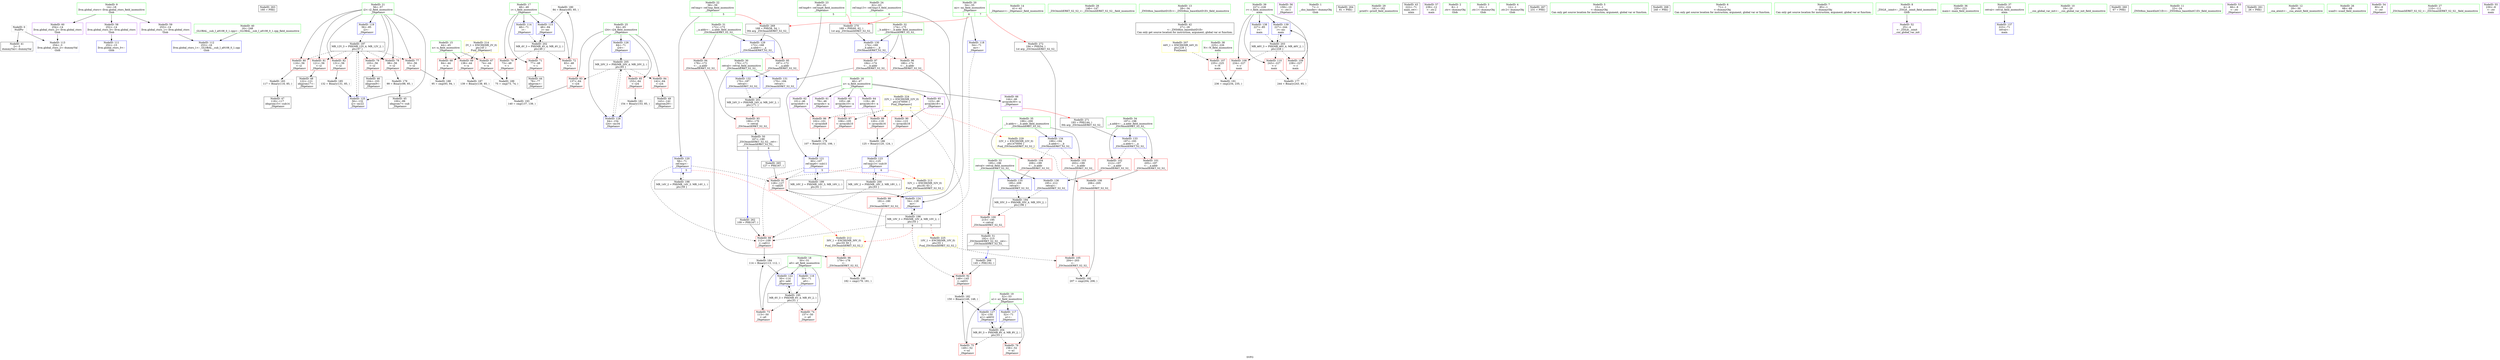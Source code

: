 digraph "SVFG" {
	label="SVFG";

	Node0x556858c9f120 [shape=record,color=grey,label="{NodeID: 0\nNullPtr}"];
	Node0x556858c9f120 -> Node0x556858cb8020[style=solid];
	Node0x556858c9f120 -> Node0x556858cb9460[style=solid];
	Node0x556858cddf40 [shape=record,color=black,label="{NodeID: 263\n160 = PHI()\n}"];
	Node0x556858cc1820 [shape=record,color=grey,label="{NodeID: 180\n84 = Binary(83, 85, )\n}"];
	Node0x556858cc1820 -> Node0x556858cbde00[style=solid];
	Node0x556858cb8700 [shape=record,color=red,label="{NodeID: 97\n184\<--174\n\<--__b.addr\n_ZSt3maxIiERKT_S2_S2_\n}"];
	Node0x556858cb8700 -> Node0x556858cbeb00[style=solid];
	Node0x556858cb68e0 [shape=record,color=green,label="{NodeID: 14\n41\<--42\n_Z6getansv\<--_Z6getansv_field_insensitive\n}"];
	Node0x556858cca440 [shape=record,color=black,label="{NodeID: 194\nMR_35V_3 = PHI(MR_35V_4, MR_35V_2, )\npts\{196 \}\n}"];
	Node0x556858cca440 -> Node0x556858cb8970[style=dashed];
	Node0x556858cb9260 [shape=record,color=blue,label="{NodeID: 111\n252\<--15\nllvm.global_ctors_0\<--\nGlob }"];
	Node0x556858cb74d0 [shape=record,color=green,label="{NodeID: 28\n146\<--147\n_ZSt3minIiERKT_S2_S2_\<--_ZSt3minIiERKT_S2_S2__field_insensitive\n}"];
	Node0x556858cbe620 [shape=record,color=blue,label="{NodeID: 125\n56\<--132\ni2\<--inc22\n_Z6getansv\n}"];
	Node0x556858cbe620 -> Node0x556858ccb340[style=dashed];
	Node0x556858cb8120 [shape=record,color=black,label="{NodeID: 42\n27\<--28\n\<--_ZNSt8ios_base4InitD1Ev\nCan only get source location for instruction, argument, global var or function.}"];
	Node0x556858cbf180 [shape=record,color=blue,label="{NodeID: 139\n227\<--244\nr\<--inc\nmain\n}"];
	Node0x556858cbf180 -> Node0x556858ccd140[style=dashed];
	Node0x556858cb9cd0 [shape=record,color=purple,label="{NodeID: 56\n159\<--10\n\<--.str.1\n_Z6getansv\n}"];
	Node0x556858cba8c0 [shape=record,color=red,label="{NodeID: 70\n73\<--48\n\<--i\n_Z6getansv\n}"];
	Node0x556858cba8c0 -> Node0x556858cc25a0[style=solid];
	Node0x556858cbb420 [shape=record,color=red,label="{NodeID: 84\n142\<--64\n\<--i24\n_Z6getansv\n}"];
	Node0x556858cbb420 -> Node0x556858cb9720[style=solid];
	Node0x556858cb5940 [shape=record,color=green,label="{NodeID: 1\n7\<--1\n__dso_handle\<--dummyObj\nGlob }"];
	Node0x556858cde010 [shape=record,color=black,label="{NodeID: 264\n81 = PHI()\n}"];
	Node0x556858cc19a0 [shape=record,color=grey,label="{NodeID: 181\n154 = Binary(153, 85, )\n}"];
	Node0x556858cc19a0 -> Node0x556858cbe890[style=solid];
	Node0x556858cb87d0 [shape=record,color=red,label="{NodeID: 98\n179\<--178\n\<--\n_ZSt3maxIiERKT_S2_S2_\n}"];
	Node0x556858cb87d0 -> Node0x556858cc2720[style=solid];
	Node0x556858cb69e0 [shape=record,color=green,label="{NodeID: 15\n44\<--45\nn\<--n_field_insensitive\n_Z6getansv\n}"];
	Node0x556858cb69e0 -> Node0x556858cba650[style=solid];
	Node0x556858cb69e0 -> Node0x556858cba720[style=solid];
	Node0x556858cb69e0 -> Node0x556858cba7f0[style=solid];
	Node0x556858cca940 [shape=record,color=black,label="{NodeID: 195\nMR_6V_3 = PHI(MR_6V_4, MR_6V_2, )\npts\{51 \}\n}"];
	Node0x556858cca940 -> Node0x556858cbab30[style=dashed];
	Node0x556858cca940 -> Node0x556858cbac00[style=dashed];
	Node0x556858cca940 -> Node0x556858cbe3b0[style=dashed];
	Node0x556858cb9360 [shape=record,color=blue,label="{NodeID: 112\n253\<--16\nllvm.global_ctors_1\<--_GLOBAL__sub_I_a9108_0_1.cpp\nGlob }"];
	Node0x556858cb75d0 [shape=record,color=green,label="{NodeID: 29\n161\<--162\nprintf\<--printf_field_insensitive\n}"];
	Node0x556858cbe6f0 [shape=record,color=blue,label="{NodeID: 126\n64\<--71\ni24\<--\n_Z6getansv\n}"];
	Node0x556858cbe6f0 -> Node0x556858ccdb40[style=dashed];
	Node0x556858cb8220 [shape=record,color=black,label="{NodeID: 43\n222\<--71\nmain_ret\<--\nmain\n}"];
	Node0x556858cb9da0 [shape=record,color=purple,label="{NodeID: 57\n239\<--12\n\<--.str.2\nmain\n}"];
	Node0x556858cba990 [shape=record,color=red,label="{NodeID: 71\n77\<--48\n\<--i\n_Z6getansv\n}"];
	Node0x556858cba990 -> Node0x556858cb82f0[style=solid];
	Node0x556858cbb4f0 [shape=record,color=red,label="{NodeID: 85\n153\<--64\n\<--i24\n_Z6getansv\n}"];
	Node0x556858cbb4f0 -> Node0x556858cc19a0[style=solid];
	Node0x556858cb59d0 [shape=record,color=green,label="{NodeID: 2\n8\<--1\n.str\<--dummyObj\nGlob }"];
	Node0x556858cde0e0 [shape=record,color=black,label="{NodeID: 265\n127 = PHI(167, )\n}"];
	Node0x556858cde0e0 -> Node0x556858cbb9d0[style=solid];
	Node0x556858cc1b20 [shape=record,color=grey,label="{NodeID: 182\n150 = Binary(149, 148, )\n}"];
	Node0x556858cc1b20 -> Node0x556858cbe7c0[style=solid];
	Node0x556858cb88a0 [shape=record,color=red,label="{NodeID: 99\n181\<--180\n\<--\n_ZSt3maxIiERKT_S2_S2_\n}"];
	Node0x556858cb88a0 -> Node0x556858cc2720[style=solid];
	Node0x556858cb6ab0 [shape=record,color=green,label="{NodeID: 16\n46\<--47\na\<--a_field_insensitive\n_Z6getansv\n}"];
	Node0x556858cb6ab0 -> Node0x556858cba170[style=solid];
	Node0x556858cb6ab0 -> Node0x556858cba240[style=solid];
	Node0x556858cb6ab0 -> Node0x556858cba310[style=solid];
	Node0x556858cb6ab0 -> Node0x556858cba3e0[style=solid];
	Node0x556858cb6ab0 -> Node0x556858cba4b0[style=solid];
	Node0x556858cb6ab0 -> Node0x556858cba580[style=solid];
	Node0x556858ccae40 [shape=record,color=black,label="{NodeID: 196\nMR_10V_3 = PHI(MR_10V_4, MR_10V_2, )\npts\{55 \}\n|{|<s4>6|<s5>7}}"];
	Node0x556858ccae40 -> Node0x556858cbb760[style=dashed];
	Node0x556858ccae40 -> Node0x556858cbb9d0[style=dashed];
	Node0x556858ccae40 -> Node0x556858cbbaa0[style=dashed];
	Node0x556858ccae40 -> Node0x556858cbe550[style=dashed];
	Node0x556858ccae40:s4 -> Node0x556858cceff0[style=dashed,color=red];
	Node0x556858ccae40:s5 -> Node0x556858cd0390[style=dashed,color=red];
	Node0x556858cb9460 [shape=record,color=blue, style = dotted,label="{NodeID: 113\n254\<--3\nllvm.global_ctors_2\<--dummyVal\nGlob }"];
	Node0x556858cb76d0 [shape=record,color=green,label="{NodeID: 30\n170\<--171\nretval\<--retval_field_insensitive\n_ZSt3maxIiERKT_S2_S2_\n}"];
	Node0x556858cb76d0 -> Node0x556858cbbb70[style=solid];
	Node0x556858cb76d0 -> Node0x556858cbeb00[style=solid];
	Node0x556858cb76d0 -> Node0x556858cbebd0[style=solid];
	Node0x556858cbe7c0 [shape=record,color=blue,label="{NodeID: 127\n52\<--150\na1\<--add32\n_Z6getansv\n}"];
	Node0x556858cbe7c0 -> Node0x556858ccd640[style=dashed];
	Node0x556858cb82f0 [shape=record,color=black,label="{NodeID: 44\n78\<--77\nidxprom\<--\n_Z6getansv\n}"];
	Node0x556858cd02b0 [shape=record,color=yellow,style=double,label="{NodeID: 224\n22V_1 = ENCHI(MR_22V_0)\npts\{470000 \}\nFun[_Z6getansv]|{|<s5>7}}"];
	Node0x556858cd02b0 -> Node0x556858cbb5c0[style=dashed];
	Node0x556858cd02b0 -> Node0x556858cbb690[style=dashed];
	Node0x556858cd02b0 -> Node0x556858cbb830[style=dashed];
	Node0x556858cd02b0 -> Node0x556858cbb900[style=dashed];
	Node0x556858cd02b0 -> Node0x556858cbbaa0[style=dashed];
	Node0x556858cd02b0:s5 -> Node0x556858cd0740[style=dashed,color=red];
	Node0x556858cb9e70 [shape=record,color=purple,label="{NodeID: 58\n252\<--14\nllvm.global_ctors_0\<--llvm.global_ctors\nGlob }"];
	Node0x556858cb9e70 -> Node0x556858cb9260[style=solid];
	Node0x556858cbaa60 [shape=record,color=red,label="{NodeID: 72\n83\<--48\n\<--i\n_Z6getansv\n}"];
	Node0x556858cbaa60 -> Node0x556858cc1820[style=solid];
	Node0x556858cbb5c0 [shape=record,color=red,label="{NodeID: 86\n102\<--101\n\<--arrayidx8\n_Z6getansv\n}"];
	Node0x556858cbb5c0 -> Node0x556858cc1520[style=solid];
	Node0x556858cb5a60 [shape=record,color=green,label="{NodeID: 3\n10\<--1\n.str.1\<--dummyObj\nGlob }"];
	Node0x556858cde240 [shape=record,color=black,label="{NodeID: 266\n145 = PHI(192, )\n}"];
	Node0x556858cde240 -> Node0x556858cbbaa0[style=solid];
	Node0x556858cc1ca0 [shape=record,color=grey,label="{NodeID: 183\n117 = Binary(116, 85, )\n}"];
	Node0x556858cc1ca0 -> Node0x556858cb8560[style=solid];
	Node0x556858cb8970 [shape=record,color=red,label="{NodeID: 100\n215\<--195\n\<--retval\n_ZSt3minIiERKT_S2_S2_\n}"];
	Node0x556858cb8970 -> Node0x556858cb98c0[style=solid];
	Node0x556858cb6b80 [shape=record,color=green,label="{NodeID: 17\n48\<--49\ni\<--i_field_insensitive\n_Z6getansv\n}"];
	Node0x556858cb6b80 -> Node0x556858cba8c0[style=solid];
	Node0x556858cb6b80 -> Node0x556858cba990[style=solid];
	Node0x556858cb6b80 -> Node0x556858cbaa60[style=solid];
	Node0x556858cb6b80 -> Node0x556858cb9560[style=solid];
	Node0x556858cb6b80 -> Node0x556858cbde00[style=solid];
	Node0x556858ccb340 [shape=record,color=black,label="{NodeID: 197\nMR_12V_3 = PHI(MR_12V_4, MR_12V_2, )\npts\{57 \}\n}"];
	Node0x556858ccb340 -> Node0x556858cbae70[style=dashed];
	Node0x556858ccb340 -> Node0x556858cbaf40[style=dashed];
	Node0x556858ccb340 -> Node0x556858cbb010[style=dashed];
	Node0x556858ccb340 -> Node0x556858cbb0e0[style=dashed];
	Node0x556858ccb340 -> Node0x556858cbb1b0[style=dashed];
	Node0x556858ccb340 -> Node0x556858cbb280[style=dashed];
	Node0x556858ccb340 -> Node0x556858cbe620[style=dashed];
	Node0x556858cb9560 [shape=record,color=blue,label="{NodeID: 114\n48\<--71\ni\<--\n_Z6getansv\n}"];
	Node0x556858cb9560 -> Node0x556858cccc40[style=dashed];
	Node0x556858cb77a0 [shape=record,color=green,label="{NodeID: 31\n172\<--173\n__a.addr\<--__a.addr_field_insensitive\n_ZSt3maxIiERKT_S2_S2_\n}"];
	Node0x556858cb77a0 -> Node0x556858cbbc40[style=solid];
	Node0x556858cb77a0 -> Node0x556858cbbd10[style=solid];
	Node0x556858cb77a0 -> Node0x556858cbe960[style=solid];
	Node0x556858cbe890 [shape=record,color=blue,label="{NodeID: 128\n64\<--154\ni24\<--inc34\n_Z6getansv\n}"];
	Node0x556858cbe890 -> Node0x556858ccdb40[style=dashed];
	Node0x556858cb83c0 [shape=record,color=black,label="{NodeID: 45\n100\<--99\nidxprom7\<--sub\n_Z6getansv\n}"];
	Node0x556858cd0390 [shape=record,color=yellow,style=double,label="{NodeID: 225\n10V_1 = ENCHI(MR_10V_0)\npts\{55 \}\nFun[_ZSt3minIiERKT_S2_S2_]}"];
	Node0x556858cd0390 -> Node0x556858cb8d80[style=dashed];
	Node0x556858cb9f70 [shape=record,color=purple,label="{NodeID: 59\n253\<--14\nllvm.global_ctors_1\<--llvm.global_ctors\nGlob }"];
	Node0x556858cb9f70 -> Node0x556858cb9360[style=solid];
	Node0x556858cbab30 [shape=record,color=red,label="{NodeID: 73\n113\<--50\n\<--a0\n_Z6getansv\n}"];
	Node0x556858cbab30 -> Node0x556858cc1e20[style=solid];
	Node0x556858cbb690 [shape=record,color=red,label="{NodeID: 87\n106\<--105\n\<--arrayidx10\n_Z6getansv\n}"];
	Node0x556858cbb690 -> Node0x556858cc1520[style=solid];
	Node0x556858cb5af0 [shape=record,color=green,label="{NodeID: 4\n12\<--1\n.str.2\<--dummyObj\nGlob }"];
	Node0x556858cde380 [shape=record,color=black,label="{NodeID: 267\n231 = PHI()\n}"];
	Node0x556858cc1e20 [shape=record,color=grey,label="{NodeID: 184\n114 = Binary(113, 112, )\n}"];
	Node0x556858cc1e20 -> Node0x556858cbe3b0[style=solid];
	Node0x556858cb8a40 [shape=record,color=red,label="{NodeID: 101\n205\<--197\n\<--__a.addr\n_ZSt3minIiERKT_S2_S2_\n}"];
	Node0x556858cb8a40 -> Node0x556858cb8e50[style=solid];
	Node0x556858cb6c50 [shape=record,color=green,label="{NodeID: 18\n50\<--51\na0\<--a0_field_insensitive\n_Z6getansv\n}"];
	Node0x556858cb6c50 -> Node0x556858cbab30[style=solid];
	Node0x556858cb6c50 -> Node0x556858cbac00[style=solid];
	Node0x556858cb6c50 -> Node0x556858cbded0[style=solid];
	Node0x556858cb6c50 -> Node0x556858cbe3b0[style=solid];
	Node0x556858ccb840 [shape=record,color=black,label="{NodeID: 198\nMR_14V_2 = PHI(MR_14V_3, MR_14V_1, )\npts\{59 \}\n}"];
	Node0x556858ccb840 -> Node0x556858cbe210[style=dashed];
	Node0x556858cbde00 [shape=record,color=blue,label="{NodeID: 115\n48\<--84\ni\<--inc\n_Z6getansv\n}"];
	Node0x556858cbde00 -> Node0x556858cccc40[style=dashed];
	Node0x556858cb7870 [shape=record,color=green,label="{NodeID: 32\n174\<--175\n__b.addr\<--__b.addr_field_insensitive\n_ZSt3maxIiERKT_S2_S2_\n}"];
	Node0x556858cb7870 -> Node0x556858cb8630[style=solid];
	Node0x556858cb7870 -> Node0x556858cb8700[style=solid];
	Node0x556858cb7870 -> Node0x556858cbea30[style=solid];
	Node0x556858cceff0 [shape=record,color=yellow,style=double,label="{NodeID: 212\n30V_1 = ENCHI(MR_30V_0)\npts\{55 59 \}\nFun[_ZSt3maxIiERKT_S2_S2_]}"];
	Node0x556858cceff0 -> Node0x556858cb87d0[style=dashed];
	Node0x556858cbe960 [shape=record,color=blue,label="{NodeID: 129\n172\<--168\n__a.addr\<--__a\n_ZSt3maxIiERKT_S2_S2_\n}"];
	Node0x556858cbe960 -> Node0x556858cbbc40[style=dashed];
	Node0x556858cbe960 -> Node0x556858cbbd10[style=dashed];
	Node0x556858cb8490 [shape=record,color=black,label="{NodeID: 46\n104\<--103\nidxprom9\<--\n_Z6getansv\n}"];
	Node0x556858cba070 [shape=record,color=purple,label="{NodeID: 60\n254\<--14\nllvm.global_ctors_2\<--llvm.global_ctors\nGlob }"];
	Node0x556858cba070 -> Node0x556858cb9460[style=solid];
	Node0x556858cbac00 [shape=record,color=red,label="{NodeID: 74\n157\<--50\n\<--a0\n_Z6getansv\n}"];
	Node0x556858cbb760 [shape=record,color=red,label="{NodeID: 88\n112\<--109\n\<--call12\n_Z6getansv\n}"];
	Node0x556858cbb760 -> Node0x556858cc1e20[style=solid];
	Node0x556858cb6330 [shape=record,color=green,label="{NodeID: 5\n15\<--1\n\<--dummyObj\nCan only get source location for instruction, argument, global var or function.}"];
	Node0x556858cde450 [shape=record,color=black,label="{NodeID: 268\n240 = PHI()\n}"];
	Node0x556858cc1fa0 [shape=record,color=grey,label="{NodeID: 185\n132 = Binary(131, 85, )\n}"];
	Node0x556858cc1fa0 -> Node0x556858cbe620[style=solid];
	Node0x556858cb8b10 [shape=record,color=red,label="{NodeID: 102\n212\<--197\n\<--__a.addr\n_ZSt3minIiERKT_S2_S2_\n}"];
	Node0x556858cb8b10 -> Node0x556858cbef10[style=solid];
	Node0x556858cb6d20 [shape=record,color=green,label="{NodeID: 19\n52\<--53\na1\<--a1_field_insensitive\n_Z6getansv\n}"];
	Node0x556858cb6d20 -> Node0x556858cbacd0[style=solid];
	Node0x556858cb6d20 -> Node0x556858cbada0[style=solid];
	Node0x556858cb6d20 -> Node0x556858cbdfa0[style=solid];
	Node0x556858cb6d20 -> Node0x556858cbe7c0[style=solid];
	Node0x556858ccbd40 [shape=record,color=black,label="{NodeID: 199\nMR_16V_2 = PHI(MR_16V_3, MR_16V_1, )\npts\{61 \}\n}"];
	Node0x556858ccbd40 -> Node0x556858cbe2e0[style=dashed];
	Node0x556858cbded0 [shape=record,color=blue,label="{NodeID: 116\n50\<--71\na0\<--\n_Z6getansv\n}"];
	Node0x556858cbded0 -> Node0x556858cca940[style=dashed];
	Node0x556858cb7940 [shape=record,color=green,label="{NodeID: 33\n195\<--196\nretval\<--retval_field_insensitive\n_ZSt3minIiERKT_S2_S2_\n}"];
	Node0x556858cb7940 -> Node0x556858cb8970[style=solid];
	Node0x556858cb7940 -> Node0x556858cbee40[style=solid];
	Node0x556858cb7940 -> Node0x556858cbef10[style=solid];
	Node0x556858ccf0d0 [shape=record,color=yellow,style=double,label="{NodeID: 213\n32V_1 = ENCHI(MR_32V_0)\npts\{61 63 \}\nFun[_ZSt3maxIiERKT_S2_S2_]}"];
	Node0x556858ccf0d0 -> Node0x556858cb88a0[style=dashed];
	Node0x556858cbea30 [shape=record,color=blue,label="{NodeID: 130\n174\<--169\n__b.addr\<--__b\n_ZSt3maxIiERKT_S2_S2_\n}"];
	Node0x556858cbea30 -> Node0x556858cb8630[style=dashed];
	Node0x556858cbea30 -> Node0x556858cb8700[style=dashed];
	Node0x556858cb8560 [shape=record,color=black,label="{NodeID: 47\n118\<--117\nidxprom15\<--sub14\n_Z6getansv\n}"];
	Node0x556858cba170 [shape=record,color=purple,label="{NodeID: 61\n79\<--46\narrayidx\<--a\n_Z6getansv\n}"];
	Node0x556858cbacd0 [shape=record,color=red,label="{NodeID: 75\n149\<--52\n\<--a1\n_Z6getansv\n}"];
	Node0x556858cbacd0 -> Node0x556858cc1b20[style=solid];
	Node0x556858cbb830 [shape=record,color=red,label="{NodeID: 89\n120\<--119\n\<--arrayidx16\n_Z6getansv\n}"];
	Node0x556858cbb830 -> Node0x556858cc2120[style=solid];
	Node0x556858cb63c0 [shape=record,color=green,label="{NodeID: 6\n71\<--1\n\<--dummyObj\nCan only get source location for instruction, argument, global var or function.}"];
	Node0x556858cde520 [shape=record,color=black,label="{NodeID: 269\n168 = PHI(58, 54, )\n0th arg _ZSt3maxIiERKT_S2_S2_ }"];
	Node0x556858cde520 -> Node0x556858cbe960[style=solid];
	Node0x556858cc2120 [shape=record,color=grey,label="{NodeID: 186\n125 = Binary(120, 124, )\n}"];
	Node0x556858cc2120 -> Node0x556858cbe480[style=solid];
	Node0x556858cb8be0 [shape=record,color=red,label="{NodeID: 103\n203\<--199\n\<--__b.addr\n_ZSt3minIiERKT_S2_S2_\n}"];
	Node0x556858cb8be0 -> Node0x556858cb8d80[style=solid];
	Node0x556858cb6df0 [shape=record,color=green,label="{NodeID: 20\n54\<--55\nmi\<--mi_field_insensitive\n_Z6getansv\n|{|<s2>6|<s3>7}}"];
	Node0x556858cb6df0 -> Node0x556858cbe070[style=solid];
	Node0x556858cb6df0 -> Node0x556858cbe550[style=solid];
	Node0x556858cb6df0:s2 -> Node0x556858cde520[style=solid,color=red];
	Node0x556858cb6df0:s3 -> Node0x556858cdea20[style=solid,color=red];
	Node0x556858ccc240 [shape=record,color=black,label="{NodeID: 200\nMR_18V_2 = PHI(MR_18V_3, MR_18V_1, )\npts\{63 \}\n}"];
	Node0x556858ccc240 -> Node0x556858cbb760[style=dashed];
	Node0x556858ccc240 -> Node0x556858cbe480[style=dashed];
	Node0x556858cbdfa0 [shape=record,color=blue,label="{NodeID: 117\n52\<--71\na1\<--\n_Z6getansv\n}"];
	Node0x556858cbdfa0 -> Node0x556858ccd640[style=dashed];
	Node0x556858cb7a10 [shape=record,color=green,label="{NodeID: 34\n197\<--198\n__a.addr\<--__a.addr_field_insensitive\n_ZSt3minIiERKT_S2_S2_\n}"];
	Node0x556858cb7a10 -> Node0x556858cb8a40[style=solid];
	Node0x556858cb7a10 -> Node0x556858cb8b10[style=solid];
	Node0x556858cb7a10 -> Node0x556858cbeca0[style=solid];
	Node0x556858ccf1b0 [shape=record,color=yellow,style=double,label="{NodeID: 214\n2V_1 = ENCHI(MR_2V_0)\npts\{45 \}\nFun[_Z6getansv]}"];
	Node0x556858ccf1b0 -> Node0x556858cba650[style=dashed];
	Node0x556858ccf1b0 -> Node0x556858cba720[style=dashed];
	Node0x556858ccf1b0 -> Node0x556858cba7f0[style=dashed];
	Node0x556858cbeb00 [shape=record,color=blue,label="{NodeID: 131\n170\<--184\nretval\<--\n_ZSt3maxIiERKT_S2_S2_\n}"];
	Node0x556858cbeb00 -> Node0x556858ccc740[style=dashed];
	Node0x556858cb9650 [shape=record,color=black,label="{NodeID: 48\n122\<--121\nidxprom17\<--\n_Z6getansv\n}"];
	Node0x556858cba240 [shape=record,color=purple,label="{NodeID: 62\n101\<--46\narrayidx8\<--a\n_Z6getansv\n}"];
	Node0x556858cba240 -> Node0x556858cbb5c0[style=solid];
	Node0x556858cbada0 [shape=record,color=red,label="{NodeID: 76\n158\<--52\n\<--a1\n_Z6getansv\n}"];
	Node0x556858cbb900 [shape=record,color=red,label="{NodeID: 90\n124\<--123\n\<--arrayidx18\n_Z6getansv\n}"];
	Node0x556858cbb900 -> Node0x556858cc2120[style=solid];
	Node0x556858cb6450 [shape=record,color=green,label="{NodeID: 7\n85\<--1\n\<--dummyObj\nCan only get source location for instruction, argument, global var or function.}"];
	Node0x556858cde790 [shape=record,color=black,label="{NodeID: 270\n169 = PHI(60, 62, )\n1st arg _ZSt3maxIiERKT_S2_S2_ }"];
	Node0x556858cde790 -> Node0x556858cbea30[style=solid];
	Node0x556858cc22a0 [shape=record,color=grey,label="{NodeID: 187\n139 = Binary(138, 85, )\n}"];
	Node0x556858cc22a0 -> Node0x556858cbc020[style=solid];
	Node0x556858cb8cb0 [shape=record,color=red,label="{NodeID: 104\n209\<--199\n\<--__b.addr\n_ZSt3minIiERKT_S2_S2_\n}"];
	Node0x556858cb8cb0 -> Node0x556858cbee40[style=solid];
	Node0x556858cb6ec0 [shape=record,color=green,label="{NodeID: 21\n56\<--57\ni2\<--i2_field_insensitive\n_Z6getansv\n}"];
	Node0x556858cb6ec0 -> Node0x556858cbae70[style=solid];
	Node0x556858cb6ec0 -> Node0x556858cbaf40[style=solid];
	Node0x556858cb6ec0 -> Node0x556858cbb010[style=solid];
	Node0x556858cb6ec0 -> Node0x556858cbb0e0[style=solid];
	Node0x556858cb6ec0 -> Node0x556858cbb1b0[style=solid];
	Node0x556858cb6ec0 -> Node0x556858cbb280[style=solid];
	Node0x556858cb6ec0 -> Node0x556858cbe140[style=solid];
	Node0x556858cb6ec0 -> Node0x556858cbe620[style=solid];
	Node0x556858ccc740 [shape=record,color=black,label="{NodeID: 201\nMR_24V_3 = PHI(MR_24V_4, MR_24V_2, )\npts\{171 \}\n}"];
	Node0x556858ccc740 -> Node0x556858cbbb70[style=dashed];
	Node0x556858cbe070 [shape=record,color=blue,label="{NodeID: 118\n54\<--71\nmi\<--\n_Z6getansv\n}"];
	Node0x556858cbe070 -> Node0x556858ccae40[style=dashed];
	Node0x556858cb7ae0 [shape=record,color=green,label="{NodeID: 35\n199\<--200\n__b.addr\<--__b.addr_field_insensitive\n_ZSt3minIiERKT_S2_S2_\n}"];
	Node0x556858cb7ae0 -> Node0x556858cb8be0[style=solid];
	Node0x556858cb7ae0 -> Node0x556858cb8cb0[style=solid];
	Node0x556858cb7ae0 -> Node0x556858cbed70[style=solid];
	Node0x556858cbebd0 [shape=record,color=blue,label="{NodeID: 132\n170\<--187\nretval\<--\n_ZSt3maxIiERKT_S2_S2_\n}"];
	Node0x556858cbebd0 -> Node0x556858ccc740[style=dashed];
	Node0x556858cb9720 [shape=record,color=black,label="{NodeID: 49\n143\<--142\nidxprom29\<--\n_Z6getansv\n}"];
	Node0x556858cd0740 [shape=record,color=yellow,style=double,label="{NodeID: 229\n22V_1 = ENCHI(MR_22V_0)\npts\{470000 \}\nFun[_ZSt3minIiERKT_S2_S2_]}"];
	Node0x556858cd0740 -> Node0x556858cb8e50[style=dashed];
	Node0x556858cba310 [shape=record,color=purple,label="{NodeID: 63\n105\<--46\narrayidx10\<--a\n_Z6getansv\n}"];
	Node0x556858cba310 -> Node0x556858cbb690[style=solid];
	Node0x556858cbae70 [shape=record,color=red,label="{NodeID: 77\n93\<--56\n\<--i2\n_Z6getansv\n}"];
	Node0x556858cbae70 -> Node0x556858cc2420[style=solid];
	Node0x556858cbb9d0 [shape=record,color=red,label="{NodeID: 91\n128\<--127\n\<--call20\n_Z6getansv\n}"];
	Node0x556858cbb9d0 -> Node0x556858cbe550[style=solid];
	Node0x556858cb64e0 [shape=record,color=green,label="{NodeID: 8\n4\<--6\n_ZStL8__ioinit\<--_ZStL8__ioinit_field_insensitive\nGlob }"];
	Node0x556858cb64e0 -> Node0x556858cb9990[style=solid];
	Node0x556858cde910 [shape=record,color=black,label="{NodeID: 271\n193 = PHI(144, )\n0th arg _ZSt3minIiERKT_S2_S2_ }"];
	Node0x556858cde910 -> Node0x556858cbeca0[style=solid];
	Node0x556858cc2420 [shape=record,color=grey,label="{NodeID: 188\n95 = cmp(93, 94, )\n}"];
	Node0x556858cb8d80 [shape=record,color=red,label="{NodeID: 105\n204\<--203\n\<--\n_ZSt3minIiERKT_S2_S2_\n}"];
	Node0x556858cb8d80 -> Node0x556858cbbea0[style=solid];
	Node0x556858cb6f90 [shape=record,color=green,label="{NodeID: 22\n58\<--59\nref.tmp\<--ref.tmp_field_insensitive\n_Z6getansv\n|{|<s1>5}}"];
	Node0x556858cb6f90 -> Node0x556858cbe210[style=solid];
	Node0x556858cb6f90:s1 -> Node0x556858cde520[style=solid,color=red];
	Node0x556858cccc40 [shape=record,color=black,label="{NodeID: 202\nMR_4V_3 = PHI(MR_4V_4, MR_4V_2, )\npts\{49 \}\n}"];
	Node0x556858cccc40 -> Node0x556858cba8c0[style=dashed];
	Node0x556858cccc40 -> Node0x556858cba990[style=dashed];
	Node0x556858cccc40 -> Node0x556858cbaa60[style=dashed];
	Node0x556858cccc40 -> Node0x556858cbde00[style=dashed];
	Node0x556858cbe140 [shape=record,color=blue,label="{NodeID: 119\n56\<--85\ni2\<--\n_Z6getansv\n}"];
	Node0x556858cbe140 -> Node0x556858ccb340[style=dashed];
	Node0x556858cb7bb0 [shape=record,color=green,label="{NodeID: 36\n220\<--221\nmain\<--main_field_insensitive\n}"];
	Node0x556858cbeca0 [shape=record,color=blue,label="{NodeID: 133\n197\<--193\n__a.addr\<--__a\n_ZSt3minIiERKT_S2_S2_\n}"];
	Node0x556858cbeca0 -> Node0x556858cb8a40[style=dashed];
	Node0x556858cbeca0 -> Node0x556858cb8b10[style=dashed];
	Node0x556858cb97f0 [shape=record,color=black,label="{NodeID: 50\n167\<--190\n_ZSt3maxIiERKT_S2_S2__ret\<--\n_ZSt3maxIiERKT_S2_S2_\n|{<s0>5|<s1>6}}"];
	Node0x556858cb97f0:s0 -> Node0x556858cddd50[style=solid,color=blue];
	Node0x556858cb97f0:s1 -> Node0x556858cde0e0[style=solid,color=blue];
	Node0x556858cba3e0 [shape=record,color=purple,label="{NodeID: 64\n119\<--46\narrayidx16\<--a\n_Z6getansv\n}"];
	Node0x556858cba3e0 -> Node0x556858cbb830[style=solid];
	Node0x556858cbaf40 [shape=record,color=red,label="{NodeID: 78\n98\<--56\n\<--i2\n_Z6getansv\n}"];
	Node0x556858cbaf40 -> Node0x556858cc16a0[style=solid];
	Node0x556858cbbaa0 [shape=record,color=red,label="{NodeID: 92\n148\<--145\n\<--call31\n_Z6getansv\n}"];
	Node0x556858cbbaa0 -> Node0x556858cc1b20[style=solid];
	Node0x556858cb6570 [shape=record,color=green,label="{NodeID: 9\n14\<--18\nllvm.global_ctors\<--llvm.global_ctors_field_insensitive\nGlob }"];
	Node0x556858cb6570 -> Node0x556858cb9e70[style=solid];
	Node0x556858cb6570 -> Node0x556858cb9f70[style=solid];
	Node0x556858cb6570 -> Node0x556858cba070[style=solid];
	Node0x556858cdea20 [shape=record,color=black,label="{NodeID: 272\n194 = PHI(54, )\n1st arg _ZSt3minIiERKT_S2_S2_ }"];
	Node0x556858cdea20 -> Node0x556858cbed70[style=solid];
	Node0x556858cc25a0 [shape=record,color=grey,label="{NodeID: 189\n75 = cmp(73, 74, )\n}"];
	Node0x556858cb8e50 [shape=record,color=red,label="{NodeID: 106\n206\<--205\n\<--\n_ZSt3minIiERKT_S2_S2_\n}"];
	Node0x556858cb8e50 -> Node0x556858cbbea0[style=solid];
	Node0x556858cb7060 [shape=record,color=green,label="{NodeID: 23\n60\<--61\nref.tmp6\<--ref.tmp6_field_insensitive\n_Z6getansv\n|{|<s1>5}}"];
	Node0x556858cb7060 -> Node0x556858cbe2e0[style=solid];
	Node0x556858cb7060:s1 -> Node0x556858cde790[style=solid,color=red];
	Node0x556858ccd140 [shape=record,color=black,label="{NodeID: 203\nMR_46V_3 = PHI(MR_46V_4, MR_46V_2, )\npts\{228 \}\n}"];
	Node0x556858ccd140 -> Node0x556858cb8ff0[style=dashed];
	Node0x556858ccd140 -> Node0x556858cb90c0[style=dashed];
	Node0x556858ccd140 -> Node0x556858cb9190[style=dashed];
	Node0x556858ccd140 -> Node0x556858cbf180[style=dashed];
	Node0x556858cbe210 [shape=record,color=blue,label="{NodeID: 120\n58\<--71\nref.tmp\<--\n_Z6getansv\n|{|<s3>5}}"];
	Node0x556858cbe210 -> Node0x556858cbb760[style=dashed];
	Node0x556858cbe210 -> Node0x556858cbb9d0[style=dashed];
	Node0x556858cbe210 -> Node0x556858ccb840[style=dashed];
	Node0x556858cbe210:s3 -> Node0x556858cceff0[style=dashed,color=red];
	Node0x556858cb7cb0 [shape=record,color=green,label="{NodeID: 37\n223\<--224\nretval\<--retval_field_insensitive\nmain\n}"];
	Node0x556858cb7cb0 -> Node0x556858cbefe0[style=solid];
	Node0x556858cbed70 [shape=record,color=blue,label="{NodeID: 134\n199\<--194\n__b.addr\<--__b\n_ZSt3minIiERKT_S2_S2_\n}"];
	Node0x556858cbed70 -> Node0x556858cb8be0[style=dashed];
	Node0x556858cbed70 -> Node0x556858cb8cb0[style=dashed];
	Node0x556858cb98c0 [shape=record,color=black,label="{NodeID: 51\n192\<--215\n_ZSt3minIiERKT_S2_S2__ret\<--\n_ZSt3minIiERKT_S2_S2_\n|{<s0>7}}"];
	Node0x556858cb98c0:s0 -> Node0x556858cde240[style=solid,color=blue];
	Node0x556858cba4b0 [shape=record,color=purple,label="{NodeID: 65\n123\<--46\narrayidx18\<--a\n_Z6getansv\n}"];
	Node0x556858cba4b0 -> Node0x556858cbb900[style=solid];
	Node0x556858cbb010 [shape=record,color=red,label="{NodeID: 79\n103\<--56\n\<--i2\n_Z6getansv\n}"];
	Node0x556858cbb010 -> Node0x556858cb8490[style=solid];
	Node0x556858cbbb70 [shape=record,color=red,label="{NodeID: 93\n190\<--170\n\<--retval\n_ZSt3maxIiERKT_S2_S2_\n}"];
	Node0x556858cbbb70 -> Node0x556858cb97f0[style=solid];
	Node0x556858cb6600 [shape=record,color=green,label="{NodeID: 10\n19\<--20\n__cxx_global_var_init\<--__cxx_global_var_init_field_insensitive\n}"];
	Node0x556858cc2720 [shape=record,color=grey,label="{NodeID: 190\n182 = cmp(179, 181, )\n}"];
	Node0x556858cb8f20 [shape=record,color=red,label="{NodeID: 107\n235\<--225\n\<--N\nmain\n}"];
	Node0x556858cb8f20 -> Node0x556858cc28a0[style=solid];
	Node0x556858cb7130 [shape=record,color=green,label="{NodeID: 24\n62\<--63\nref.tmp13\<--ref.tmp13_field_insensitive\n_Z6getansv\n|{|<s1>6}}"];
	Node0x556858cb7130 -> Node0x556858cbe480[style=solid];
	Node0x556858cb7130:s1 -> Node0x556858cde790[style=solid,color=red];
	Node0x556858ccd640 [shape=record,color=black,label="{NodeID: 204\nMR_8V_3 = PHI(MR_8V_4, MR_8V_2, )\npts\{53 \}\n}"];
	Node0x556858ccd640 -> Node0x556858cbacd0[style=dashed];
	Node0x556858ccd640 -> Node0x556858cbada0[style=dashed];
	Node0x556858ccd640 -> Node0x556858cbe7c0[style=dashed];
	Node0x556858cbe2e0 [shape=record,color=blue,label="{NodeID: 121\n60\<--107\nref.tmp6\<--sub11\n_Z6getansv\n|{|<s3>5}}"];
	Node0x556858cbe2e0 -> Node0x556858cbb760[style=dashed];
	Node0x556858cbe2e0 -> Node0x556858cbb9d0[style=dashed];
	Node0x556858cbe2e0 -> Node0x556858ccbd40[style=dashed];
	Node0x556858cbe2e0:s3 -> Node0x556858ccf0d0[style=dashed,color=red];
	Node0x556858cb7d80 [shape=record,color=green,label="{NodeID: 38\n225\<--226\nN\<--N_field_insensitive\nmain\n}"];
	Node0x556858cb7d80 -> Node0x556858cb8f20[style=solid];
	Node0x556858cbee40 [shape=record,color=blue,label="{NodeID: 135\n195\<--209\nretval\<--\n_ZSt3minIiERKT_S2_S2_\n}"];
	Node0x556858cbee40 -> Node0x556858cca440[style=dashed];
	Node0x556858cb9990 [shape=record,color=purple,label="{NodeID: 52\n25\<--4\n\<--_ZStL8__ioinit\n__cxx_global_var_init\n}"];
	Node0x556858cba580 [shape=record,color=purple,label="{NodeID: 66\n144\<--46\narrayidx30\<--a\n_Z6getansv\n|{<s0>7}}"];
	Node0x556858cba580:s0 -> Node0x556858cde910[style=solid,color=red];
	Node0x556858cbb0e0 [shape=record,color=red,label="{NodeID: 80\n116\<--56\n\<--i2\n_Z6getansv\n}"];
	Node0x556858cbb0e0 -> Node0x556858cc1ca0[style=solid];
	Node0x556858a84870 [shape=record,color=black,label="{NodeID: 260\n67 = PHI()\n}"];
	Node0x556858cc13a0 [shape=record,color=grey,label="{NodeID: 177\n244 = Binary(243, 85, )\n}"];
	Node0x556858cc13a0 -> Node0x556858cbf180[style=solid];
	Node0x556858cbbc40 [shape=record,color=red,label="{NodeID: 94\n178\<--172\n\<--__a.addr\n_ZSt3maxIiERKT_S2_S2_\n}"];
	Node0x556858cbbc40 -> Node0x556858cb87d0[style=solid];
	Node0x556858cb6690 [shape=record,color=green,label="{NodeID: 11\n23\<--24\n_ZNSt8ios_base4InitC1Ev\<--_ZNSt8ios_base4InitC1Ev_field_insensitive\n}"];
	Node0x556858cc28a0 [shape=record,color=grey,label="{NodeID: 191\n236 = cmp(234, 235, )\n}"];
	Node0x556858cb8ff0 [shape=record,color=red,label="{NodeID: 108\n234\<--227\n\<--r\nmain\n}"];
	Node0x556858cb8ff0 -> Node0x556858cc28a0[style=solid];
	Node0x556858cb7200 [shape=record,color=green,label="{NodeID: 25\n64\<--65\ni24\<--i24_field_insensitive\n_Z6getansv\n}"];
	Node0x556858cb7200 -> Node0x556858cbb350[style=solid];
	Node0x556858cb7200 -> Node0x556858cbb420[style=solid];
	Node0x556858cb7200 -> Node0x556858cbb4f0[style=solid];
	Node0x556858cb7200 -> Node0x556858cbe6f0[style=solid];
	Node0x556858cb7200 -> Node0x556858cbe890[style=solid];
	Node0x556858ccdb40 [shape=record,color=black,label="{NodeID: 205\nMR_20V_3 = PHI(MR_20V_4, MR_20V_2, )\npts\{65 \}\n}"];
	Node0x556858ccdb40 -> Node0x556858cbb350[style=dashed];
	Node0x556858ccdb40 -> Node0x556858cbb420[style=dashed];
	Node0x556858ccdb40 -> Node0x556858cbb4f0[style=dashed];
	Node0x556858ccdb40 -> Node0x556858cbe890[style=dashed];
	Node0x556858cbe3b0 [shape=record,color=blue,label="{NodeID: 122\n50\<--114\na0\<--add\n_Z6getansv\n}"];
	Node0x556858cbe3b0 -> Node0x556858cca940[style=dashed];
	Node0x556858cb7e50 [shape=record,color=green,label="{NodeID: 39\n227\<--228\nr\<--r_field_insensitive\nmain\n}"];
	Node0x556858cb7e50 -> Node0x556858cb8ff0[style=solid];
	Node0x556858cb7e50 -> Node0x556858cb90c0[style=solid];
	Node0x556858cb7e50 -> Node0x556858cb9190[style=solid];
	Node0x556858cb7e50 -> Node0x556858cbf0b0[style=solid];
	Node0x556858cb7e50 -> Node0x556858cbf180[style=solid];
	Node0x556858cbef10 [shape=record,color=blue,label="{NodeID: 136\n195\<--212\nretval\<--\n_ZSt3minIiERKT_S2_S2_\n}"];
	Node0x556858cbef10 -> Node0x556858cca440[style=dashed];
	Node0x556858cb9a60 [shape=record,color=purple,label="{NodeID: 53\n66\<--8\n\<--.str\n_Z6getansv\n}"];
	Node0x556858cba650 [shape=record,color=red,label="{NodeID: 67\n74\<--44\n\<--n\n_Z6getansv\n}"];
	Node0x556858cba650 -> Node0x556858cc25a0[style=solid];
	Node0x556858cbb1b0 [shape=record,color=red,label="{NodeID: 81\n121\<--56\n\<--i2\n_Z6getansv\n}"];
	Node0x556858cbb1b0 -> Node0x556858cb9650[style=solid];
	Node0x556858cddc50 [shape=record,color=black,label="{NodeID: 261\n26 = PHI()\n}"];
	Node0x556858cc1520 [shape=record,color=grey,label="{NodeID: 178\n107 = Binary(102, 106, )\n}"];
	Node0x556858cc1520 -> Node0x556858cbe2e0[style=solid];
	Node0x556858cbbd10 [shape=record,color=red,label="{NodeID: 95\n187\<--172\n\<--__a.addr\n_ZSt3maxIiERKT_S2_S2_\n}"];
	Node0x556858cbbd10 -> Node0x556858cbebd0[style=solid];
	Node0x556858cb6720 [shape=record,color=green,label="{NodeID: 12\n29\<--30\n__cxa_atexit\<--__cxa_atexit_field_insensitive\n}"];
	Node0x556858cbbea0 [shape=record,color=grey,label="{NodeID: 192\n207 = cmp(204, 206, )\n}"];
	Node0x556858cb90c0 [shape=record,color=red,label="{NodeID: 109\n238\<--227\n\<--r\nmain\n}"];
	Node0x556858cb72d0 [shape=record,color=green,label="{NodeID: 26\n68\<--69\nscanf\<--scanf_field_insensitive\n}"];
	Node0x556858cbe480 [shape=record,color=blue,label="{NodeID: 123\n62\<--125\nref.tmp13\<--sub19\n_Z6getansv\n|{|<s2>6}}"];
	Node0x556858cbe480 -> Node0x556858cbb9d0[style=dashed];
	Node0x556858cbe480 -> Node0x556858ccc240[style=dashed];
	Node0x556858cbe480:s2 -> Node0x556858ccf0d0[style=dashed,color=red];
	Node0x556858cb7f20 [shape=record,color=green,label="{NodeID: 40\n16\<--248\n_GLOBAL__sub_I_a9108_0_1.cpp\<--_GLOBAL__sub_I_a9108_0_1.cpp_field_insensitive\n}"];
	Node0x556858cb7f20 -> Node0x556858cb9360[style=solid];
	Node0x556858cbefe0 [shape=record,color=blue,label="{NodeID: 137\n223\<--71\nretval\<--\nmain\n}"];
	Node0x556858cb9b30 [shape=record,color=purple,label="{NodeID: 54\n80\<--8\n\<--.str\n_Z6getansv\n}"];
	Node0x556858cba720 [shape=record,color=red,label="{NodeID: 68\n94\<--44\n\<--n\n_Z6getansv\n}"];
	Node0x556858cba720 -> Node0x556858cc2420[style=solid];
	Node0x556858cbb280 [shape=record,color=red,label="{NodeID: 82\n131\<--56\n\<--i2\n_Z6getansv\n}"];
	Node0x556858cbb280 -> Node0x556858cc1fa0[style=solid];
	Node0x556858cddd50 [shape=record,color=black,label="{NodeID: 262\n109 = PHI(167, )\n}"];
	Node0x556858cddd50 -> Node0x556858cbb760[style=solid];
	Node0x556858cc16a0 [shape=record,color=grey,label="{NodeID: 179\n99 = Binary(98, 85, )\n}"];
	Node0x556858cc16a0 -> Node0x556858cb83c0[style=solid];
	Node0x556858cb8630 [shape=record,color=red,label="{NodeID: 96\n180\<--174\n\<--__b.addr\n_ZSt3maxIiERKT_S2_S2_\n}"];
	Node0x556858cb8630 -> Node0x556858cb88a0[style=solid];
	Node0x556858cb67e0 [shape=record,color=green,label="{NodeID: 13\n28\<--34\n_ZNSt8ios_base4InitD1Ev\<--_ZNSt8ios_base4InitD1Ev_field_insensitive\n}"];
	Node0x556858cb67e0 -> Node0x556858cb8120[style=solid];
	Node0x556858cbc020 [shape=record,color=grey,label="{NodeID: 193\n140 = cmp(137, 139, )\n}"];
	Node0x556858cb9190 [shape=record,color=red,label="{NodeID: 110\n243\<--227\n\<--r\nmain\n}"];
	Node0x556858cb9190 -> Node0x556858cc13a0[style=solid];
	Node0x556858cb73d0 [shape=record,color=green,label="{NodeID: 27\n110\<--111\n_ZSt3maxIiERKT_S2_S2_\<--_ZSt3maxIiERKT_S2_S2__field_insensitive\n}"];
	Node0x556858cceb60 [shape=record,color=yellow,style=double,label="{NodeID: 207\n44V_1 = ENCHI(MR_44V_0)\npts\{226 \}\nFun[main]}"];
	Node0x556858cceb60 -> Node0x556858cb8f20[style=dashed];
	Node0x556858cbe550 [shape=record,color=blue,label="{NodeID: 124\n54\<--128\nmi\<--\n_Z6getansv\n}"];
	Node0x556858cbe550 -> Node0x556858ccae40[style=dashed];
	Node0x556858cb8020 [shape=record,color=black,label="{NodeID: 41\n2\<--3\ndummyVal\<--dummyVal\n}"];
	Node0x556858cbf0b0 [shape=record,color=blue,label="{NodeID: 138\n227\<--85\nr\<--\nmain\n}"];
	Node0x556858cbf0b0 -> Node0x556858ccd140[style=dashed];
	Node0x556858cb9c00 [shape=record,color=purple,label="{NodeID: 55\n230\<--8\n\<--.str\nmain\n}"];
	Node0x556858cba7f0 [shape=record,color=red,label="{NodeID: 69\n138\<--44\n\<--n\n_Z6getansv\n}"];
	Node0x556858cba7f0 -> Node0x556858cc22a0[style=solid];
	Node0x556858cbb350 [shape=record,color=red,label="{NodeID: 83\n137\<--64\n\<--i24\n_Z6getansv\n}"];
	Node0x556858cbb350 -> Node0x556858cbc020[style=solid];
}
